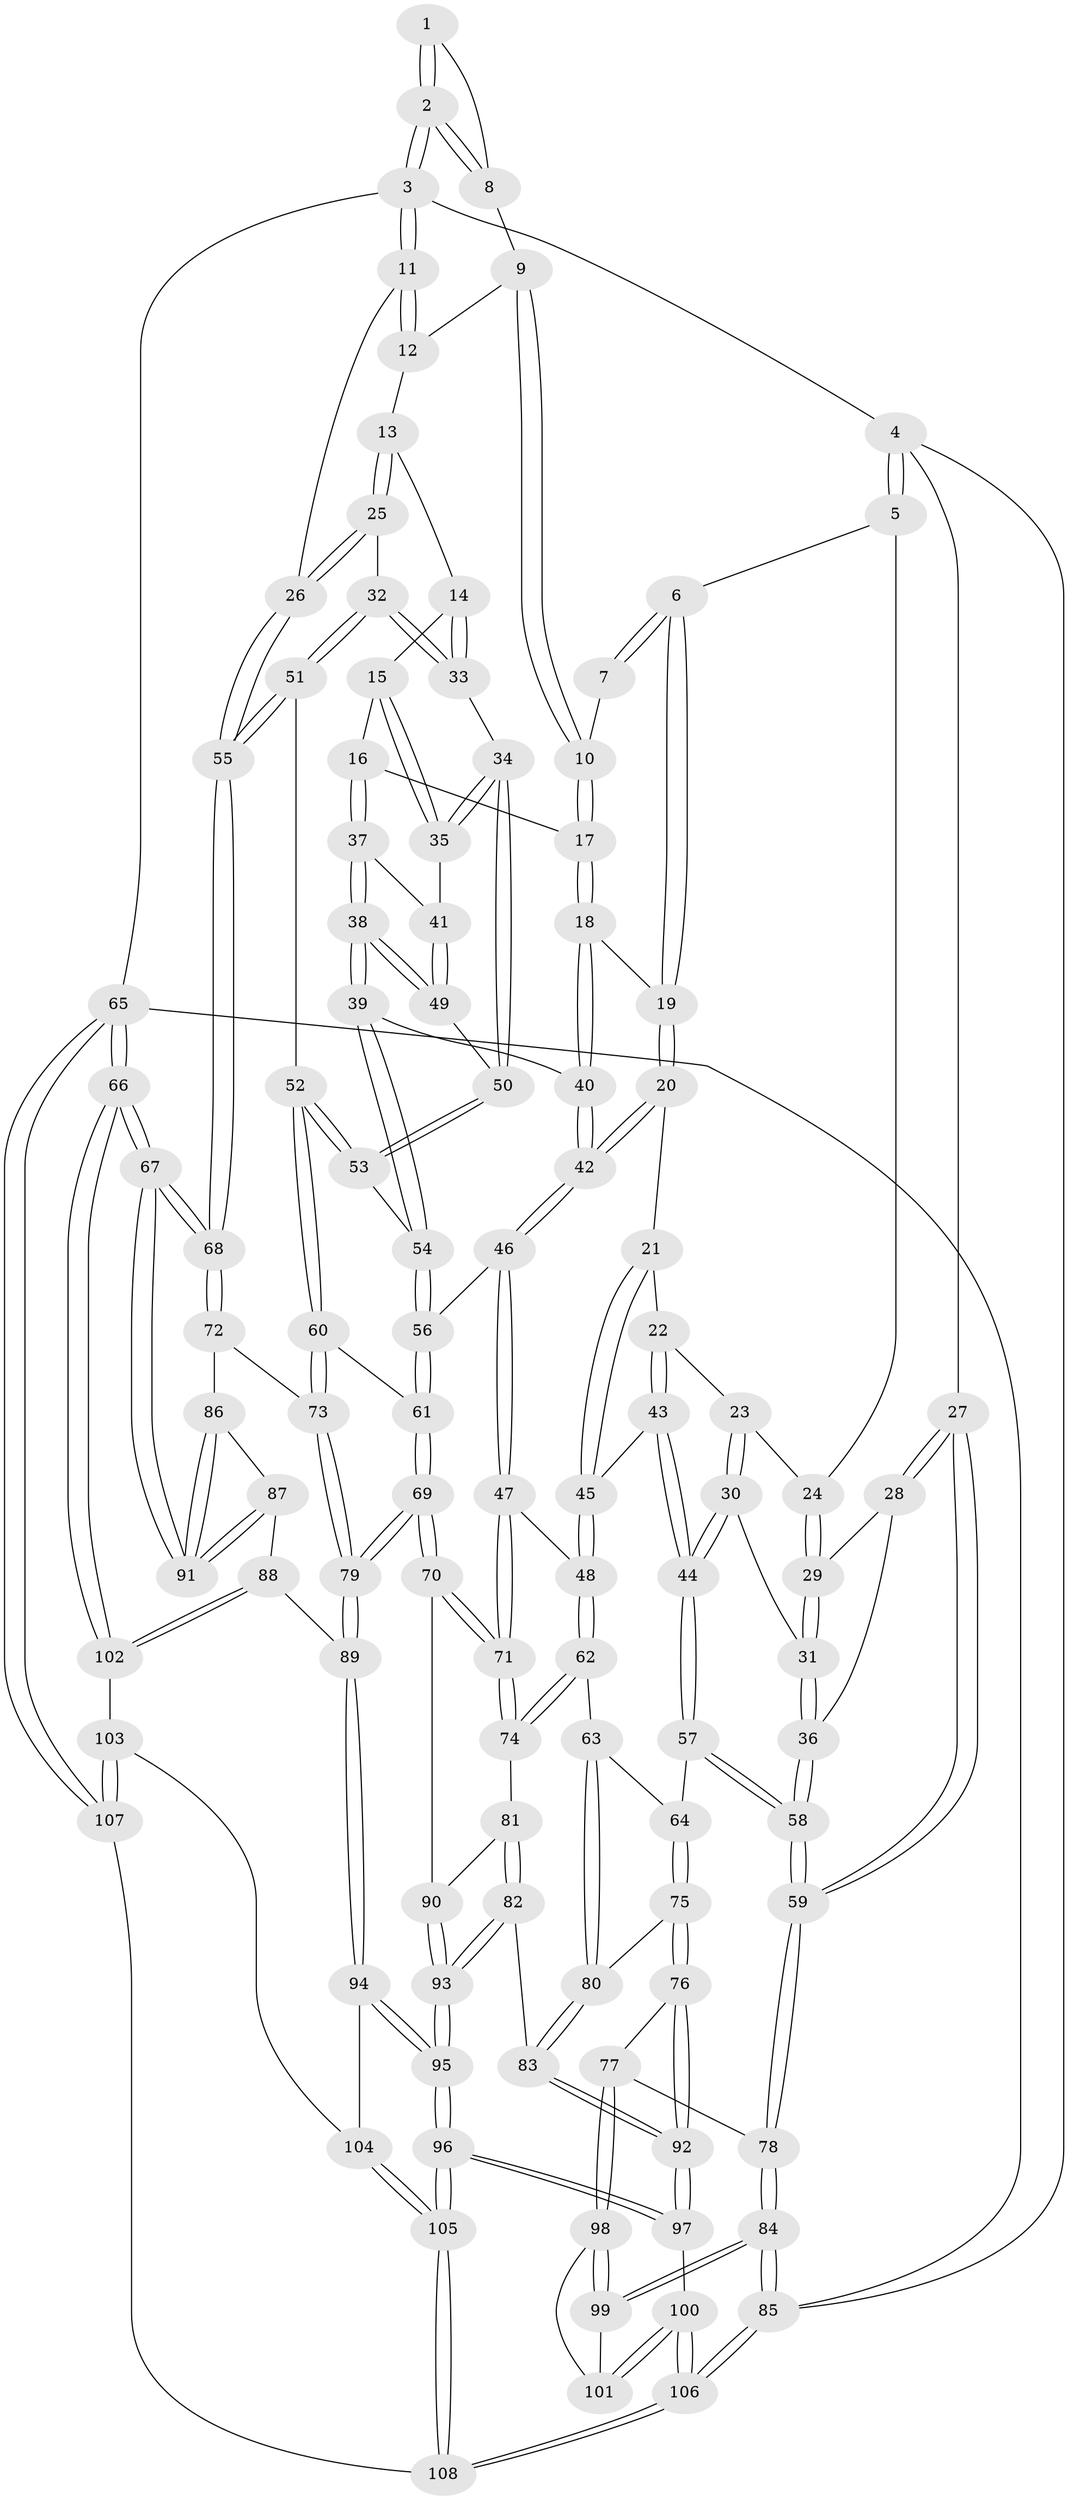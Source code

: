 // Generated by graph-tools (version 1.1) at 2025/00/03/09/25 05:00:27]
// undirected, 108 vertices, 267 edges
graph export_dot {
graph [start="1"]
  node [color=gray90,style=filled];
  1 [pos="+0.7322538432889555+0"];
  2 [pos="+1+0"];
  3 [pos="+1+0"];
  4 [pos="+0+0"];
  5 [pos="+0.3284393882176513+0"];
  6 [pos="+0.36285495751861746+0"];
  7 [pos="+0.7000012328340119+0"];
  8 [pos="+0.8429845108712662+0.07574950958767002"];
  9 [pos="+0.8410477726197418+0.0896817331297896"];
  10 [pos="+0.7419702423108883+0.10598964042887267"];
  11 [pos="+1+0"];
  12 [pos="+0.8622530918274343+0.10881627690974185"];
  13 [pos="+0.8759626362708235+0.17383252456655038"];
  14 [pos="+0.8545745347503462+0.199737279243869"];
  15 [pos="+0.8221347661327677+0.2106814304620317"];
  16 [pos="+0.7315440436718547+0.1897423353418114"];
  17 [pos="+0.6966053860364428+0.15673803903698028"];
  18 [pos="+0.659956122633054+0.16105404057330341"];
  19 [pos="+0.5224430579466018+0.1053262397061007"];
  20 [pos="+0.51033082954078+0.15285600401923813"];
  21 [pos="+0.4821542796979466+0.19549523480157835"];
  22 [pos="+0.3726972707888922+0.24131392598845613"];
  23 [pos="+0.32477094517196203+0.17538081184282192"];
  24 [pos="+0.27666757644016204+0.07510621273399526"];
  25 [pos="+1+0.21366485916052394"];
  26 [pos="+1+0.11989519992628186"];
  27 [pos="+0+0.194085445663547"];
  28 [pos="+0.171192610290218+0.19516863980235755"];
  29 [pos="+0.23858867492352404+0.1562157503483318"];
  30 [pos="+0.3168939569501684+0.33791171518160373"];
  31 [pos="+0.2457816573029886+0.24126013377825767"];
  32 [pos="+0.9088491266863439+0.3149903622448077"];
  33 [pos="+0.8929924955544859+0.30821012846708684"];
  34 [pos="+0.8553676163571668+0.31056428124685703"];
  35 [pos="+0.8098141308256112+0.282867228816926"];
  36 [pos="+0.11893974005317304+0.3531383269992529"];
  37 [pos="+0.7339136502581576+0.20024343693387503"];
  38 [pos="+0.7347162802571641+0.3251371998007354"];
  39 [pos="+0.7222483981906901+0.335006609399308"];
  40 [pos="+0.6442160038032948+0.3332501349105249"];
  41 [pos="+0.7941112853387471+0.2862535580282508"];
  42 [pos="+0.5894124952400519+0.37494178460003535"];
  43 [pos="+0.34567443114700835+0.37714744983827597"];
  44 [pos="+0.33970315793710026+0.37894415161984557"];
  45 [pos="+0.4294923091904735+0.37651406127561576"];
  46 [pos="+0.5586639095586498+0.42698401855836277"];
  47 [pos="+0.5480673031525997+0.43424416182068265"];
  48 [pos="+0.5480503105734749+0.43424459576890423"];
  49 [pos="+0.7462102608246035+0.32258716902181656"];
  50 [pos="+0.8156115941420555+0.35374424568081725"];
  51 [pos="+0.9368320641480494+0.40986197402477387"];
  52 [pos="+0.8879723727364336+0.4666729150873998"];
  53 [pos="+0.817714622501628+0.4166980431280748"];
  54 [pos="+0.7567223813275941+0.4126900769942887"];
  55 [pos="+1+0.3904228357761222"];
  56 [pos="+0.7108132206695229+0.4674560843910754"];
  57 [pos="+0.2674515087054699+0.44707824356597786"];
  58 [pos="+0.06529214018759663+0.4314581841702699"];
  59 [pos="+0+0.45839546384689256"];
  60 [pos="+0.8858967040990451+0.4830993512766946"];
  61 [pos="+0.7483225781766552+0.5352582913877301"];
  62 [pos="+0.43702396116703096+0.5736256548947638"];
  63 [pos="+0.4227083411672676+0.5772226387318817"];
  64 [pos="+0.27113683830086627+0.45560683098401406"];
  65 [pos="+1+1"];
  66 [pos="+1+1"];
  67 [pos="+1+0.9111602812049241"];
  68 [pos="+1+0.5905489933122474"];
  69 [pos="+0.7041455758028233+0.6680797712960833"];
  70 [pos="+0.6452697355636048+0.6451409712410845"];
  71 [pos="+0.6225114559445228+0.6200493445540654"];
  72 [pos="+0.961955793553319+0.57494078529235"];
  73 [pos="+0.9153702606746973+0.5490460282041407"];
  74 [pos="+0.48700232741761895+0.6212819534893648"];
  75 [pos="+0.27358635436714+0.6327652281615045"];
  76 [pos="+0.24172287542138826+0.6965947710762589"];
  77 [pos="+0.15207956779919118+0.6852068825253612"];
  78 [pos="+0+0.4802830158952852"];
  79 [pos="+0.7551610355078591+0.7338191438836302"];
  80 [pos="+0.4001545036898924+0.6112204278452206"];
  81 [pos="+0.48406112070666957+0.6683069374792063"];
  82 [pos="+0.4388837320459632+0.7207450202664373"];
  83 [pos="+0.40346924475906965+0.7114899521032052"];
  84 [pos="+0+1"];
  85 [pos="+0+1"];
  86 [pos="+0.9459060739255747+0.6662385212987029"];
  87 [pos="+0.8669430830594552+0.7344310228895173"];
  88 [pos="+0.8131452236378213+0.7404757213236942"];
  89 [pos="+0.756238885195132+0.7371581287811813"];
  90 [pos="+0.5598739740571289+0.700493864519978"];
  91 [pos="+1+0.8374110815355671"];
  92 [pos="+0.2960471406350943+0.7654405051393355"];
  93 [pos="+0.501641084741767+0.7854303851597269"];
  94 [pos="+0.7562057675676881+0.737275815562148"];
  95 [pos="+0.5183773951831792+0.8790527921365157"];
  96 [pos="+0.5039885034904114+0.9138711255281119"];
  97 [pos="+0.3014155437278592+0.8655182537433926"];
  98 [pos="+0.11365844245796419+0.7740118306793307"];
  99 [pos="+0+0.8634632805757758"];
  100 [pos="+0.25641088414956015+0.9091753523800941"];
  101 [pos="+0.195242553592043+0.8740691547549881"];
  102 [pos="+1+0.9272471741567275"];
  103 [pos="+0.8083444719380047+0.9135282886994196"];
  104 [pos="+0.7793911069614518+0.8742016526218035"];
  105 [pos="+0.5420695221668733+1"];
  106 [pos="+0.0625886242061499+1"];
  107 [pos="+0.7746714463238742+1"];
  108 [pos="+0.5488769379803264+1"];
  1 -- 2;
  1 -- 2;
  1 -- 8;
  2 -- 3;
  2 -- 3;
  2 -- 8;
  2 -- 8;
  3 -- 4;
  3 -- 11;
  3 -- 11;
  3 -- 65;
  4 -- 5;
  4 -- 5;
  4 -- 27;
  4 -- 85;
  5 -- 6;
  5 -- 24;
  6 -- 7;
  6 -- 7;
  6 -- 19;
  6 -- 19;
  7 -- 10;
  8 -- 9;
  9 -- 10;
  9 -- 10;
  9 -- 12;
  10 -- 17;
  10 -- 17;
  11 -- 12;
  11 -- 12;
  11 -- 26;
  12 -- 13;
  13 -- 14;
  13 -- 25;
  13 -- 25;
  14 -- 15;
  14 -- 33;
  14 -- 33;
  15 -- 16;
  15 -- 35;
  15 -- 35;
  16 -- 17;
  16 -- 37;
  16 -- 37;
  17 -- 18;
  17 -- 18;
  18 -- 19;
  18 -- 40;
  18 -- 40;
  19 -- 20;
  19 -- 20;
  20 -- 21;
  20 -- 42;
  20 -- 42;
  21 -- 22;
  21 -- 45;
  21 -- 45;
  22 -- 23;
  22 -- 43;
  22 -- 43;
  23 -- 24;
  23 -- 30;
  23 -- 30;
  24 -- 29;
  24 -- 29;
  25 -- 26;
  25 -- 26;
  25 -- 32;
  26 -- 55;
  26 -- 55;
  27 -- 28;
  27 -- 28;
  27 -- 59;
  27 -- 59;
  28 -- 29;
  28 -- 36;
  29 -- 31;
  29 -- 31;
  30 -- 31;
  30 -- 44;
  30 -- 44;
  31 -- 36;
  31 -- 36;
  32 -- 33;
  32 -- 33;
  32 -- 51;
  32 -- 51;
  33 -- 34;
  34 -- 35;
  34 -- 35;
  34 -- 50;
  34 -- 50;
  35 -- 41;
  36 -- 58;
  36 -- 58;
  37 -- 38;
  37 -- 38;
  37 -- 41;
  38 -- 39;
  38 -- 39;
  38 -- 49;
  38 -- 49;
  39 -- 40;
  39 -- 54;
  39 -- 54;
  40 -- 42;
  40 -- 42;
  41 -- 49;
  41 -- 49;
  42 -- 46;
  42 -- 46;
  43 -- 44;
  43 -- 44;
  43 -- 45;
  44 -- 57;
  44 -- 57;
  45 -- 48;
  45 -- 48;
  46 -- 47;
  46 -- 47;
  46 -- 56;
  47 -- 48;
  47 -- 71;
  47 -- 71;
  48 -- 62;
  48 -- 62;
  49 -- 50;
  50 -- 53;
  50 -- 53;
  51 -- 52;
  51 -- 55;
  51 -- 55;
  52 -- 53;
  52 -- 53;
  52 -- 60;
  52 -- 60;
  53 -- 54;
  54 -- 56;
  54 -- 56;
  55 -- 68;
  55 -- 68;
  56 -- 61;
  56 -- 61;
  57 -- 58;
  57 -- 58;
  57 -- 64;
  58 -- 59;
  58 -- 59;
  59 -- 78;
  59 -- 78;
  60 -- 61;
  60 -- 73;
  60 -- 73;
  61 -- 69;
  61 -- 69;
  62 -- 63;
  62 -- 74;
  62 -- 74;
  63 -- 64;
  63 -- 80;
  63 -- 80;
  64 -- 75;
  64 -- 75;
  65 -- 66;
  65 -- 66;
  65 -- 107;
  65 -- 107;
  65 -- 85;
  66 -- 67;
  66 -- 67;
  66 -- 102;
  66 -- 102;
  67 -- 68;
  67 -- 68;
  67 -- 91;
  67 -- 91;
  68 -- 72;
  68 -- 72;
  69 -- 70;
  69 -- 70;
  69 -- 79;
  69 -- 79;
  70 -- 71;
  70 -- 71;
  70 -- 90;
  71 -- 74;
  71 -- 74;
  72 -- 73;
  72 -- 86;
  73 -- 79;
  73 -- 79;
  74 -- 81;
  75 -- 76;
  75 -- 76;
  75 -- 80;
  76 -- 77;
  76 -- 92;
  76 -- 92;
  77 -- 78;
  77 -- 98;
  77 -- 98;
  78 -- 84;
  78 -- 84;
  79 -- 89;
  79 -- 89;
  80 -- 83;
  80 -- 83;
  81 -- 82;
  81 -- 82;
  81 -- 90;
  82 -- 83;
  82 -- 93;
  82 -- 93;
  83 -- 92;
  83 -- 92;
  84 -- 85;
  84 -- 85;
  84 -- 99;
  84 -- 99;
  85 -- 106;
  85 -- 106;
  86 -- 87;
  86 -- 91;
  86 -- 91;
  87 -- 88;
  87 -- 91;
  87 -- 91;
  88 -- 89;
  88 -- 102;
  88 -- 102;
  89 -- 94;
  89 -- 94;
  90 -- 93;
  90 -- 93;
  92 -- 97;
  92 -- 97;
  93 -- 95;
  93 -- 95;
  94 -- 95;
  94 -- 95;
  94 -- 104;
  95 -- 96;
  95 -- 96;
  96 -- 97;
  96 -- 97;
  96 -- 105;
  96 -- 105;
  97 -- 100;
  98 -- 99;
  98 -- 99;
  98 -- 101;
  99 -- 101;
  100 -- 101;
  100 -- 101;
  100 -- 106;
  100 -- 106;
  102 -- 103;
  103 -- 104;
  103 -- 107;
  103 -- 107;
  104 -- 105;
  104 -- 105;
  105 -- 108;
  105 -- 108;
  106 -- 108;
  106 -- 108;
  107 -- 108;
}
